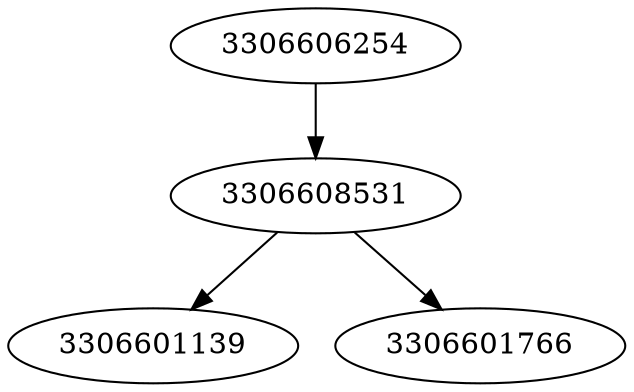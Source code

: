 strict digraph  {
3306608531;
3306601139;
3306606254;
3306601766;
3306608531 -> 3306601139;
3306608531 -> 3306601766;
3306606254 -> 3306608531;
}
